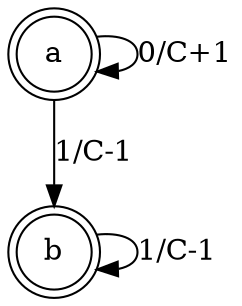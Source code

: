 digraph free {
    /* Entities */
    a [label="a", shape="doublecircle"]
    b [label="b", shape="doublecircle"]
    
    /* Relationships */
    a -> a[label="0/C+1"]
    a -> b[label="1/C-1"]
    b -> b[label="1/C-1"]
}